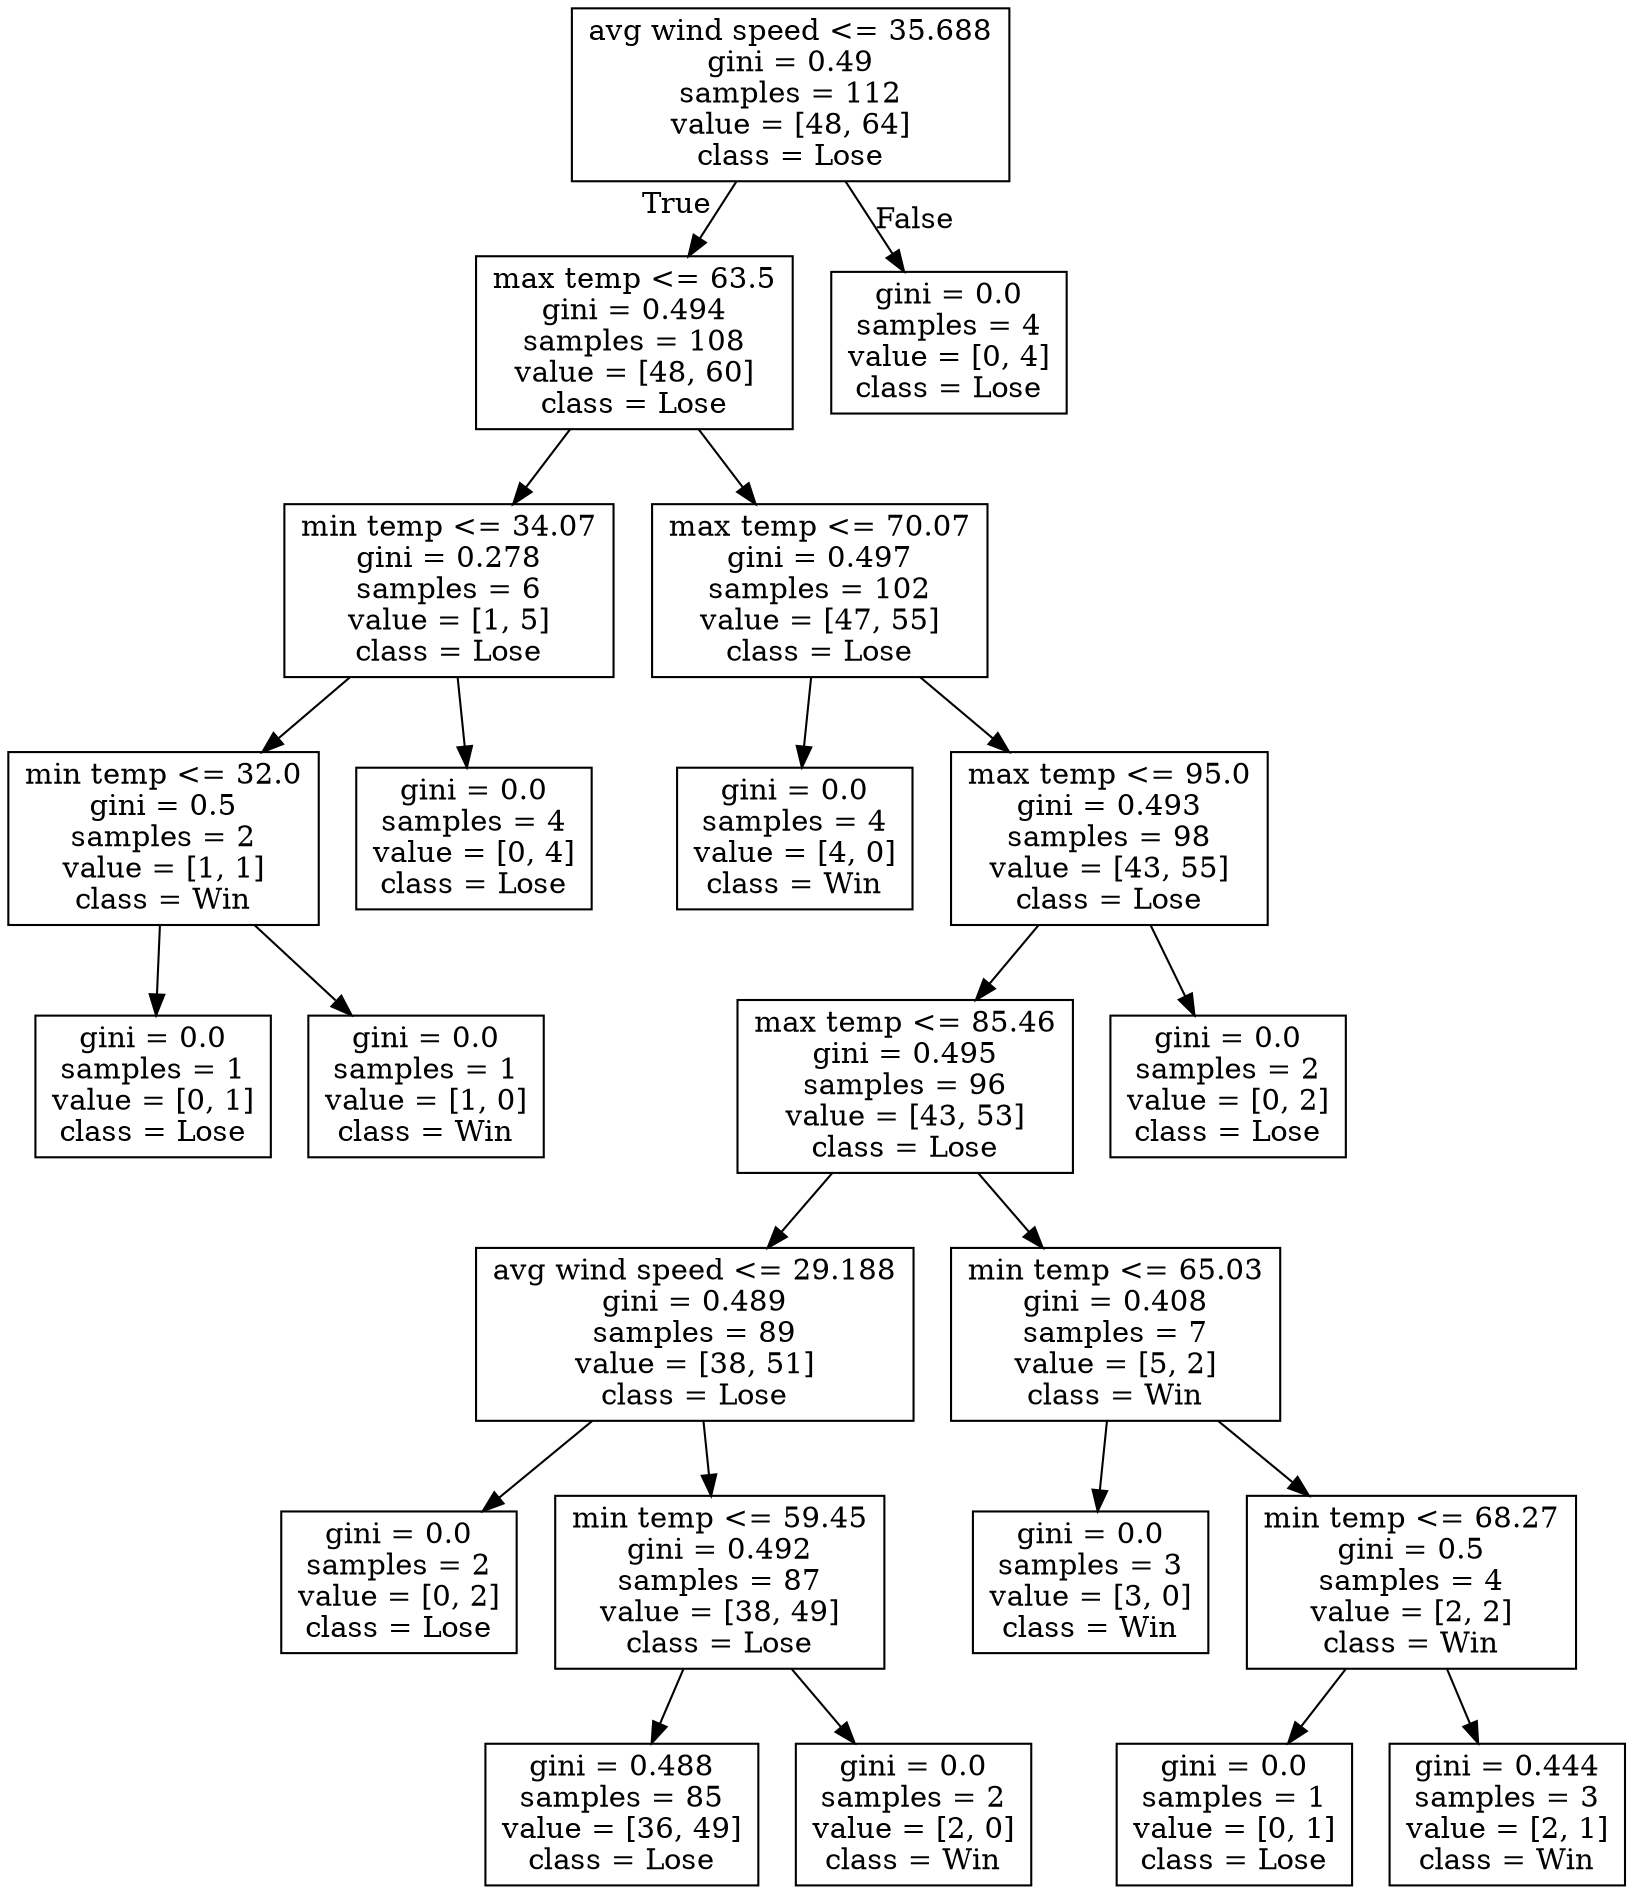 digraph Tree {
node [shape=box] ;
0 [label="avg wind speed <= 35.688\ngini = 0.49\nsamples = 112\nvalue = [48, 64]\nclass = Lose"] ;
1 [label="max temp <= 63.5\ngini = 0.494\nsamples = 108\nvalue = [48, 60]\nclass = Lose"] ;
0 -> 1 [labeldistance=2.5, labelangle=45, headlabel="True"] ;
2 [label="min temp <= 34.07\ngini = 0.278\nsamples = 6\nvalue = [1, 5]\nclass = Lose"] ;
1 -> 2 ;
3 [label="min temp <= 32.0\ngini = 0.5\nsamples = 2\nvalue = [1, 1]\nclass = Win"] ;
2 -> 3 ;
4 [label="gini = 0.0\nsamples = 1\nvalue = [0, 1]\nclass = Lose"] ;
3 -> 4 ;
5 [label="gini = 0.0\nsamples = 1\nvalue = [1, 0]\nclass = Win"] ;
3 -> 5 ;
6 [label="gini = 0.0\nsamples = 4\nvalue = [0, 4]\nclass = Lose"] ;
2 -> 6 ;
7 [label="max temp <= 70.07\ngini = 0.497\nsamples = 102\nvalue = [47, 55]\nclass = Lose"] ;
1 -> 7 ;
8 [label="gini = 0.0\nsamples = 4\nvalue = [4, 0]\nclass = Win"] ;
7 -> 8 ;
9 [label="max temp <= 95.0\ngini = 0.493\nsamples = 98\nvalue = [43, 55]\nclass = Lose"] ;
7 -> 9 ;
10 [label="max temp <= 85.46\ngini = 0.495\nsamples = 96\nvalue = [43, 53]\nclass = Lose"] ;
9 -> 10 ;
11 [label="avg wind speed <= 29.188\ngini = 0.489\nsamples = 89\nvalue = [38, 51]\nclass = Lose"] ;
10 -> 11 ;
12 [label="gini = 0.0\nsamples = 2\nvalue = [0, 2]\nclass = Lose"] ;
11 -> 12 ;
13 [label="min temp <= 59.45\ngini = 0.492\nsamples = 87\nvalue = [38, 49]\nclass = Lose"] ;
11 -> 13 ;
14 [label="gini = 0.488\nsamples = 85\nvalue = [36, 49]\nclass = Lose"] ;
13 -> 14 ;
15 [label="gini = 0.0\nsamples = 2\nvalue = [2, 0]\nclass = Win"] ;
13 -> 15 ;
16 [label="min temp <= 65.03\ngini = 0.408\nsamples = 7\nvalue = [5, 2]\nclass = Win"] ;
10 -> 16 ;
17 [label="gini = 0.0\nsamples = 3\nvalue = [3, 0]\nclass = Win"] ;
16 -> 17 ;
18 [label="min temp <= 68.27\ngini = 0.5\nsamples = 4\nvalue = [2, 2]\nclass = Win"] ;
16 -> 18 ;
19 [label="gini = 0.0\nsamples = 1\nvalue = [0, 1]\nclass = Lose"] ;
18 -> 19 ;
20 [label="gini = 0.444\nsamples = 3\nvalue = [2, 1]\nclass = Win"] ;
18 -> 20 ;
21 [label="gini = 0.0\nsamples = 2\nvalue = [0, 2]\nclass = Lose"] ;
9 -> 21 ;
22 [label="gini = 0.0\nsamples = 4\nvalue = [0, 4]\nclass = Lose"] ;
0 -> 22 [labeldistance=2.5, labelangle=-45, headlabel="False"] ;
}